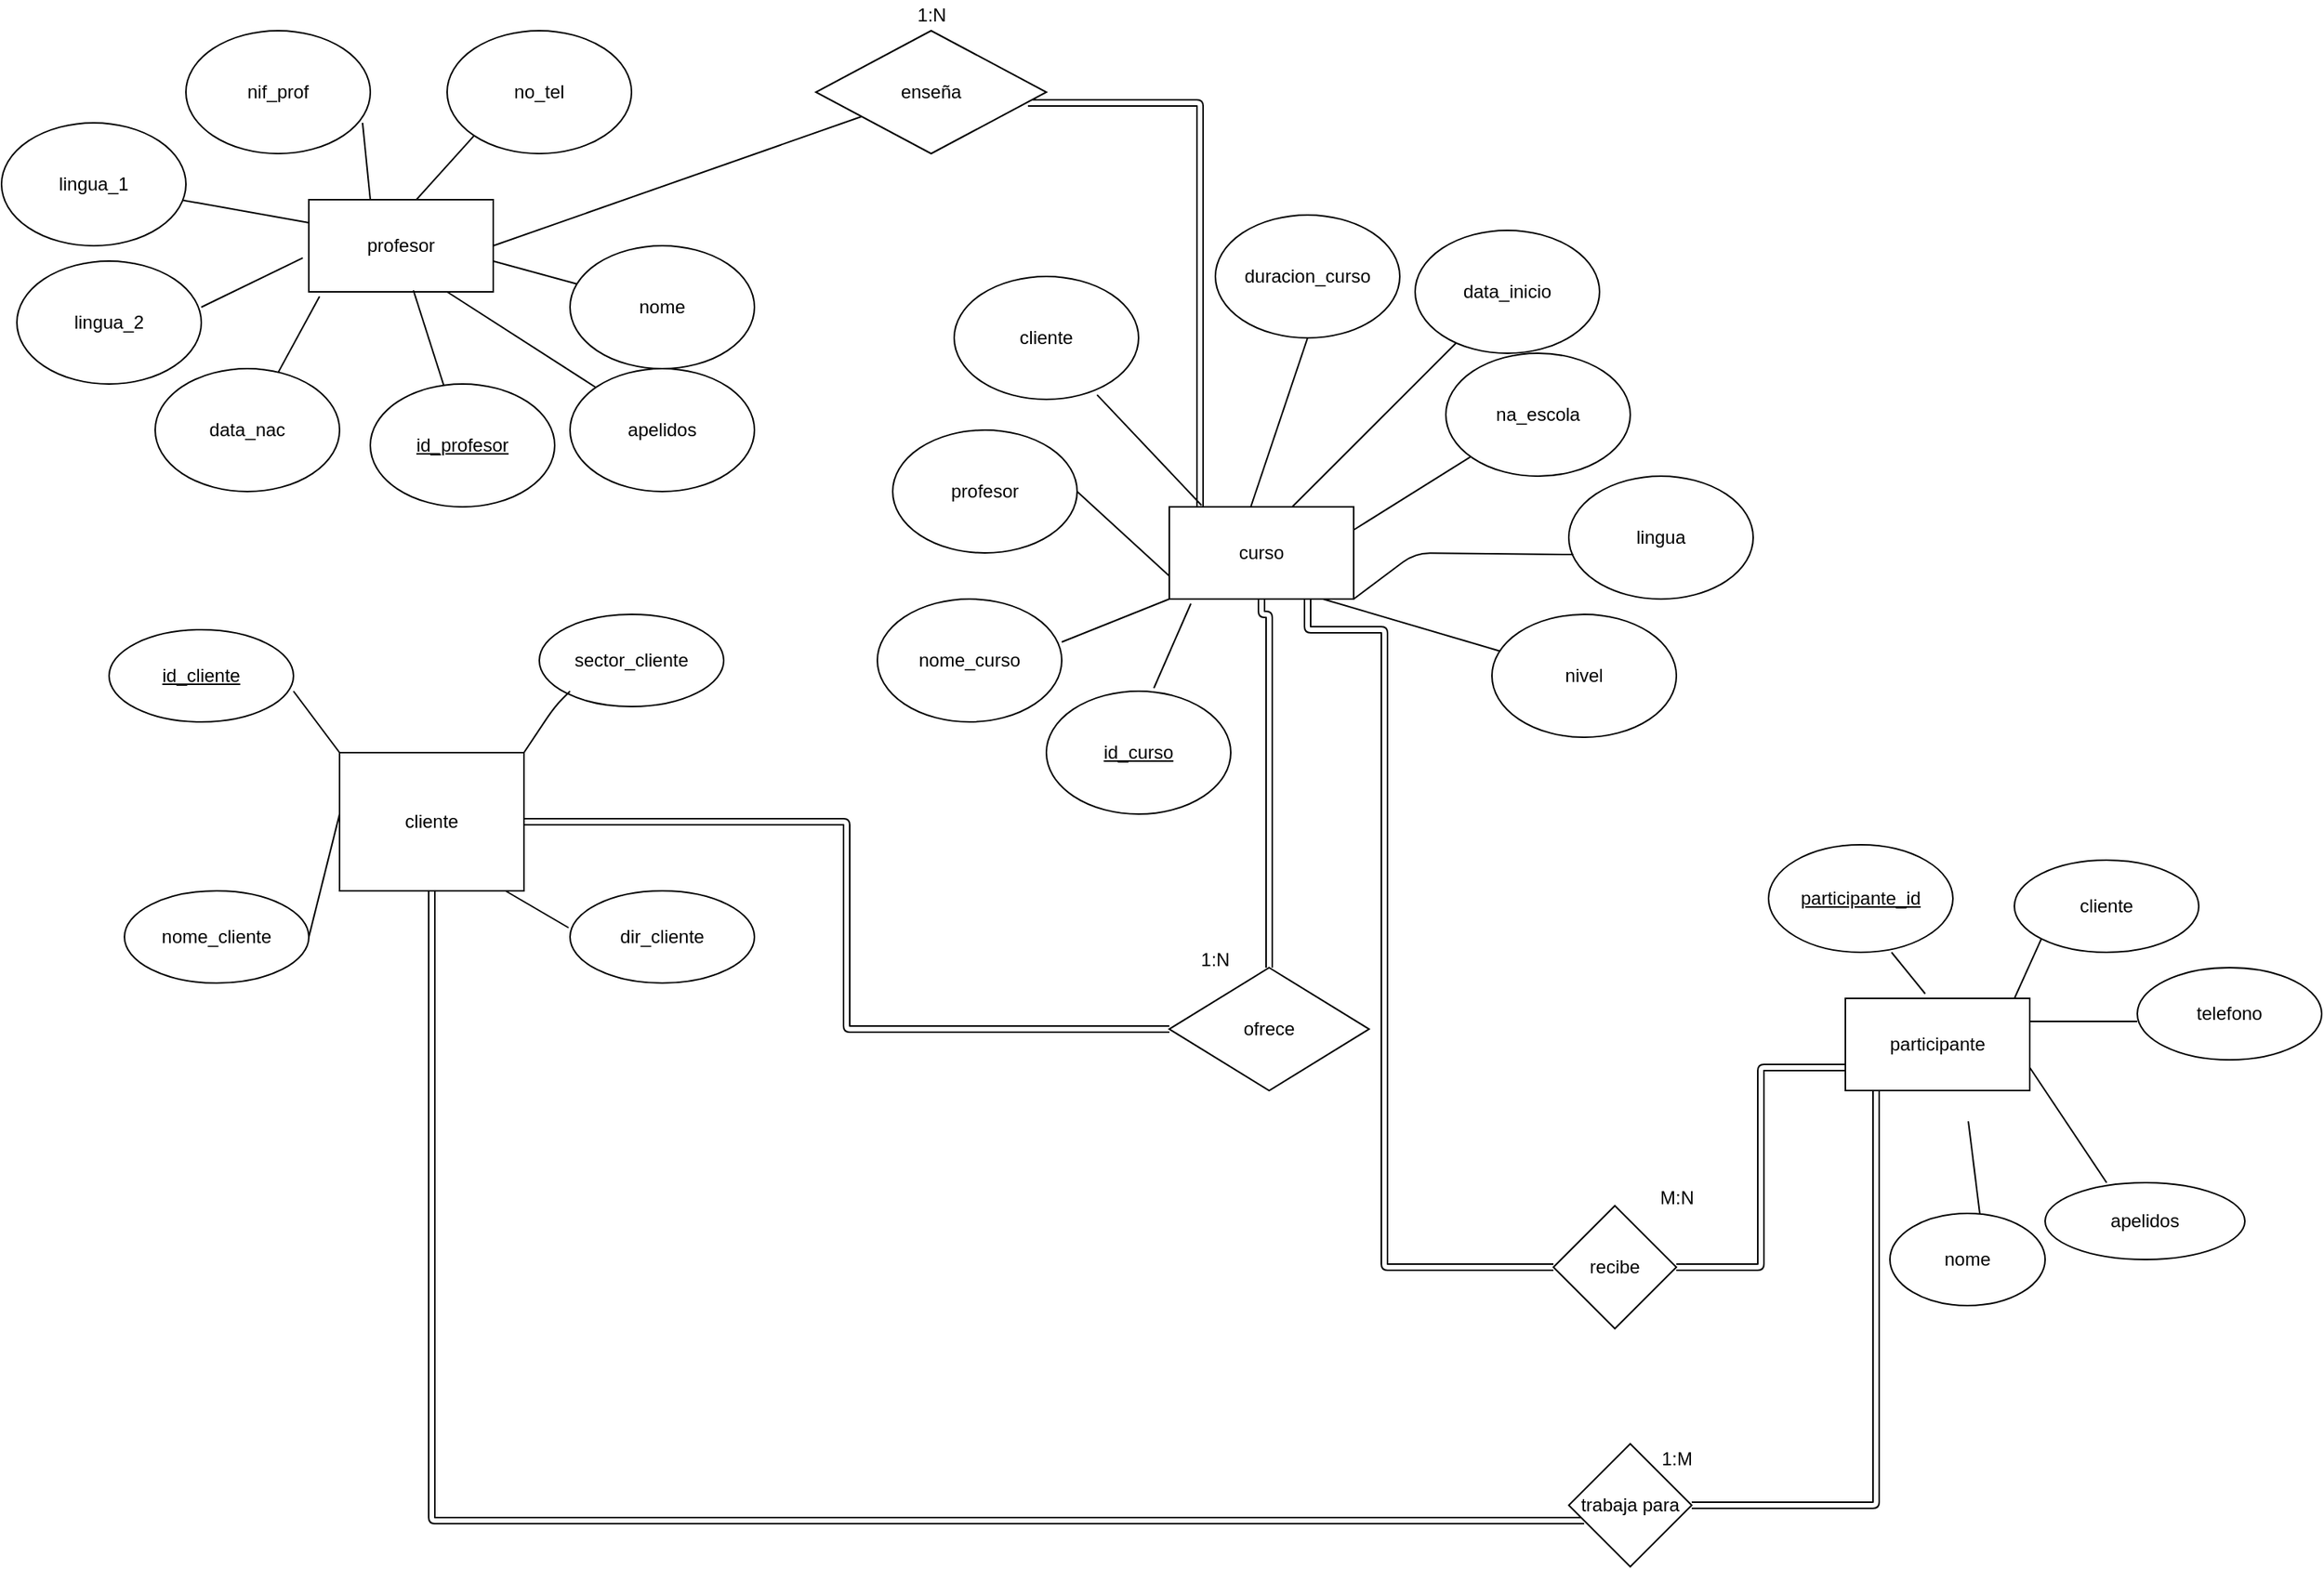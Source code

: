 <mxfile>
    <diagram id="4_j80ZjsGTK7fmihPFIg" name="Página-1">
        <mxGraphModel dx="879" dy="478" grid="1" gridSize="10" guides="1" tooltips="1" connect="1" arrows="1" fold="1" page="1" pageScale="1" pageWidth="827" pageHeight="1169" math="0" shadow="0">
            <root>
                <mxCell id="0"/>
                <mxCell id="1" parent="0"/>
                <mxCell id="2" value="profesor" style="rounded=0;whiteSpace=wrap;html=1;" vertex="1" parent="1">
                    <mxGeometry x="220" y="200" width="120" height="60" as="geometry"/>
                </mxCell>
                <mxCell id="3" value="nif_prof" style="ellipse;whiteSpace=wrap;html=1;" vertex="1" parent="1">
                    <mxGeometry x="140" y="90" width="120" height="80" as="geometry"/>
                </mxCell>
                <mxCell id="4" value="" style="endArrow=none;html=1;entryX=0.958;entryY=0.75;entryDx=0;entryDy=0;entryPerimeter=0;" edge="1" parent="1" target="3">
                    <mxGeometry width="50" height="50" relative="1" as="geometry">
                        <mxPoint x="260" y="200" as="sourcePoint"/>
                        <mxPoint x="230" y="150" as="targetPoint"/>
                    </mxGeometry>
                </mxCell>
                <mxCell id="5" value="no_tel" style="ellipse;whiteSpace=wrap;html=1;" vertex="1" parent="1">
                    <mxGeometry x="310" y="90" width="120" height="80" as="geometry"/>
                </mxCell>
                <mxCell id="6" value="nome" style="ellipse;whiteSpace=wrap;html=1;" vertex="1" parent="1">
                    <mxGeometry x="390" y="230" width="120" height="80" as="geometry"/>
                </mxCell>
                <mxCell id="7" value="apelidos" style="ellipse;whiteSpace=wrap;html=1;" vertex="1" parent="1">
                    <mxGeometry x="390" y="310" width="120" height="80" as="geometry"/>
                </mxCell>
                <mxCell id="8" value="id_profesor" style="ellipse;whiteSpace=wrap;html=1;fontStyle=4" vertex="1" parent="1">
                    <mxGeometry x="260" y="320" width="120" height="80" as="geometry"/>
                </mxCell>
                <mxCell id="9" value="data_nac" style="ellipse;whiteSpace=wrap;html=1;" vertex="1" parent="1">
                    <mxGeometry x="120" y="310" width="120" height="80" as="geometry"/>
                </mxCell>
                <mxCell id="10" value="" style="endArrow=none;html=1;entryX=0;entryY=1;entryDx=0;entryDy=0;" edge="1" parent="1" target="5">
                    <mxGeometry width="50" height="50" relative="1" as="geometry">
                        <mxPoint x="290" y="200" as="sourcePoint"/>
                        <mxPoint x="164.96" y="160" as="targetPoint"/>
                    </mxGeometry>
                </mxCell>
                <mxCell id="12" value="" style="endArrow=none;html=1;exitX=0.058;exitY=1.05;exitDx=0;exitDy=0;exitPerimeter=0;" edge="1" parent="1" source="2" target="9">
                    <mxGeometry width="50" height="50" relative="1" as="geometry">
                        <mxPoint x="220" y="270" as="sourcePoint"/>
                        <mxPoint x="174.96" y="170" as="targetPoint"/>
                    </mxGeometry>
                </mxCell>
                <mxCell id="13" value="" style="endArrow=none;html=1;exitX=0.567;exitY=0.983;exitDx=0;exitDy=0;exitPerimeter=0;" edge="1" parent="1" source="2" target="8">
                    <mxGeometry width="50" height="50" relative="1" as="geometry">
                        <mxPoint x="290" y="270" as="sourcePoint"/>
                        <mxPoint x="184.96" y="180" as="targetPoint"/>
                    </mxGeometry>
                </mxCell>
                <mxCell id="14" value="" style="endArrow=none;html=1;" edge="1" parent="1" target="6">
                    <mxGeometry width="50" height="50" relative="1" as="geometry">
                        <mxPoint x="340" y="240" as="sourcePoint"/>
                        <mxPoint x="194.96" y="190" as="targetPoint"/>
                    </mxGeometry>
                </mxCell>
                <mxCell id="15" value="" style="endArrow=none;html=1;" edge="1" parent="1" target="7">
                    <mxGeometry width="50" height="50" relative="1" as="geometry">
                        <mxPoint x="310" y="260" as="sourcePoint"/>
                        <mxPoint x="204.96" y="200" as="targetPoint"/>
                    </mxGeometry>
                </mxCell>
                <mxCell id="16" value="lingua_1" style="ellipse;whiteSpace=wrap;html=1;" vertex="1" parent="1">
                    <mxGeometry x="20" y="150" width="120" height="80" as="geometry"/>
                </mxCell>
                <mxCell id="18" value="lingua_2" style="ellipse;whiteSpace=wrap;html=1;" vertex="1" parent="1">
                    <mxGeometry x="30" y="240" width="120" height="80" as="geometry"/>
                </mxCell>
                <mxCell id="25" value="" style="endArrow=none;html=1;exitX=-0.033;exitY=0.633;exitDx=0;exitDy=0;exitPerimeter=0;" edge="1" parent="1" source="2">
                    <mxGeometry width="50" height="50" relative="1" as="geometry">
                        <mxPoint x="210" y="240" as="sourcePoint"/>
                        <mxPoint x="150" y="270" as="targetPoint"/>
                    </mxGeometry>
                </mxCell>
                <mxCell id="26" value="" style="endArrow=none;html=1;exitX=0;exitY=0.25;exitDx=0;exitDy=0;" edge="1" parent="1" source="2" target="16">
                    <mxGeometry width="50" height="50" relative="1" as="geometry">
                        <mxPoint x="210" y="220" as="sourcePoint"/>
                        <mxPoint x="160" y="280" as="targetPoint"/>
                    </mxGeometry>
                </mxCell>
                <mxCell id="115" style="edgeStyle=orthogonalEdgeStyle;shape=link;html=1;entryX=0;entryY=0.5;entryDx=0;entryDy=0;" edge="1" parent="1" source="27" target="65">
                    <mxGeometry relative="1" as="geometry">
                        <mxPoint x="640" y="730" as="targetPoint"/>
                    </mxGeometry>
                </mxCell>
                <mxCell id="122" style="edgeStyle=orthogonalEdgeStyle;shape=link;curved=1;html=1;" edge="1" parent="1" source="27" target="106">
                    <mxGeometry relative="1" as="geometry">
                        <mxPoint x="300" y="1040" as="targetPoint"/>
                        <Array as="points">
                            <mxPoint x="300" y="1060"/>
                        </Array>
                    </mxGeometry>
                </mxCell>
                <mxCell id="27" value="cliente" style="rounded=0;whiteSpace=wrap;html=1;" vertex="1" parent="1">
                    <mxGeometry x="240" y="560" width="120" height="90" as="geometry"/>
                </mxCell>
                <mxCell id="29" value="nome_cliente" style="ellipse;whiteSpace=wrap;html=1;rounded=0;" vertex="1" parent="1">
                    <mxGeometry x="100" y="650" width="120" height="60" as="geometry"/>
                </mxCell>
                <mxCell id="31" value="" style="endArrow=none;html=1;exitX=1;exitY=0.5;exitDx=0;exitDy=0;" edge="1" parent="1" source="29">
                    <mxGeometry width="50" height="50" relative="1" as="geometry">
                        <mxPoint x="175" y="610" as="sourcePoint"/>
                        <mxPoint x="240" y="600" as="targetPoint"/>
                    </mxGeometry>
                </mxCell>
                <mxCell id="33" value="sector_cliente" style="ellipse;whiteSpace=wrap;html=1;rounded=0;" vertex="1" parent="1">
                    <mxGeometry x="370" y="470" width="120" height="60" as="geometry"/>
                </mxCell>
                <mxCell id="34" value="&lt;u&gt;id_cliente&lt;/u&gt;" style="ellipse;whiteSpace=wrap;html=1;rounded=0;" vertex="1" parent="1">
                    <mxGeometry x="90" y="480" width="120" height="60" as="geometry"/>
                </mxCell>
                <mxCell id="35" value="dir_cliente" style="ellipse;whiteSpace=wrap;html=1;rounded=0;" vertex="1" parent="1">
                    <mxGeometry x="390" y="650" width="120" height="60" as="geometry"/>
                </mxCell>
                <mxCell id="36" value="" style="endArrow=none;html=1;exitX=-0.008;exitY=0.4;exitDx=0;exitDy=0;exitPerimeter=0;entryX=0.9;entryY=1;entryDx=0;entryDy=0;entryPerimeter=0;" edge="1" parent="1" source="35" target="27">
                    <mxGeometry width="50" height="50" relative="1" as="geometry">
                        <mxPoint x="230" y="690" as="sourcePoint"/>
                        <mxPoint x="250" y="610" as="targetPoint"/>
                    </mxGeometry>
                </mxCell>
                <mxCell id="37" value="" style="endArrow=none;html=1;exitX=0;exitY=0;exitDx=0;exitDy=0;" edge="1" parent="1" source="27">
                    <mxGeometry width="50" height="50" relative="1" as="geometry">
                        <mxPoint x="320" y="520" as="sourcePoint"/>
                        <mxPoint x="210" y="520" as="targetPoint"/>
                    </mxGeometry>
                </mxCell>
                <mxCell id="38" value="" style="endArrow=none;html=1;exitX=1;exitY=0;exitDx=0;exitDy=0;" edge="1" parent="1" source="27">
                    <mxGeometry width="50" height="50" relative="1" as="geometry">
                        <mxPoint x="350" y="550" as="sourcePoint"/>
                        <mxPoint x="390" y="520" as="targetPoint"/>
                        <Array as="points">
                            <mxPoint x="380" y="530"/>
                        </Array>
                    </mxGeometry>
                </mxCell>
                <mxCell id="128" style="edgeStyle=orthogonalEdgeStyle;shape=link;curved=1;html=1;entryX=0.92;entryY=0.588;entryDx=0;entryDy=0;entryPerimeter=0;" edge="1" parent="1" source="39" target="76">
                    <mxGeometry relative="1" as="geometry">
                        <Array as="points">
                            <mxPoint x="800" y="137"/>
                        </Array>
                    </mxGeometry>
                </mxCell>
                <mxCell id="39" value="curso" style="rounded=0;whiteSpace=wrap;html=1;" vertex="1" parent="1">
                    <mxGeometry x="780" y="400" width="120" height="60" as="geometry"/>
                </mxCell>
                <mxCell id="40" value="data_inicio" style="ellipse;whiteSpace=wrap;html=1;" vertex="1" parent="1">
                    <mxGeometry x="940" y="220" width="120" height="80" as="geometry"/>
                </mxCell>
                <mxCell id="41" value="lingua" style="ellipse;whiteSpace=wrap;html=1;" vertex="1" parent="1">
                    <mxGeometry x="1040" y="380" width="120" height="80" as="geometry"/>
                </mxCell>
                <mxCell id="42" value="nivel" style="ellipse;whiteSpace=wrap;html=1;" vertex="1" parent="1">
                    <mxGeometry x="990" y="470" width="120" height="80" as="geometry"/>
                </mxCell>
                <mxCell id="43" value="cliente" style="ellipse;whiteSpace=wrap;html=1;" vertex="1" parent="1">
                    <mxGeometry x="640" y="250" width="120" height="80" as="geometry"/>
                </mxCell>
                <mxCell id="44" value="na_escola" style="ellipse;whiteSpace=wrap;html=1;" vertex="1" parent="1">
                    <mxGeometry x="960" y="300" width="120" height="80" as="geometry"/>
                </mxCell>
                <mxCell id="45" value="profesor" style="ellipse;whiteSpace=wrap;html=1;" vertex="1" parent="1">
                    <mxGeometry x="600" y="350" width="120" height="80" as="geometry"/>
                </mxCell>
                <mxCell id="46" value="&lt;u&gt;id_curso&lt;/u&gt;" style="ellipse;whiteSpace=wrap;html=1;" vertex="1" parent="1">
                    <mxGeometry x="700" y="520" width="120" height="80" as="geometry"/>
                </mxCell>
                <mxCell id="47" value="nome_curso" style="ellipse;whiteSpace=wrap;html=1;" vertex="1" parent="1">
                    <mxGeometry x="590" y="460" width="120" height="80" as="geometry"/>
                </mxCell>
                <mxCell id="48" value="duracion_curso" style="ellipse;whiteSpace=wrap;html=1;" vertex="1" parent="1">
                    <mxGeometry x="810" y="210" width="120" height="80" as="geometry"/>
                </mxCell>
                <mxCell id="50" value="" style="endArrow=none;html=1;entryX=0.775;entryY=0.963;entryDx=0;entryDy=0;entryPerimeter=0;exitX=0.175;exitY=-0.017;exitDx=0;exitDy=0;exitPerimeter=0;" edge="1" parent="1" source="39" target="43">
                    <mxGeometry width="50" height="50" relative="1" as="geometry">
                        <mxPoint x="800" y="390" as="sourcePoint"/>
                        <mxPoint x="680" y="260" as="targetPoint"/>
                    </mxGeometry>
                </mxCell>
                <mxCell id="52" value="" style="endArrow=none;html=1;entryX=1;entryY=0.5;entryDx=0;entryDy=0;exitX=0;exitY=0.75;exitDx=0;exitDy=0;" edge="1" parent="1" source="39" target="45">
                    <mxGeometry width="50" height="50" relative="1" as="geometry">
                        <mxPoint x="780" y="451.94" as="sourcePoint"/>
                        <mxPoint x="712" y="380.0" as="targetPoint"/>
                    </mxGeometry>
                </mxCell>
                <mxCell id="53" value="" style="endArrow=none;html=1;entryX=1;entryY=0.35;entryDx=0;entryDy=0;exitX=0;exitY=1;exitDx=0;exitDy=0;entryPerimeter=0;" edge="1" parent="1" source="39" target="47">
                    <mxGeometry width="50" height="50" relative="1" as="geometry">
                        <mxPoint x="780" y="505" as="sourcePoint"/>
                        <mxPoint x="720" y="450" as="targetPoint"/>
                    </mxGeometry>
                </mxCell>
                <mxCell id="54" value="" style="endArrow=none;html=1;entryX=0.583;entryY=-0.025;entryDx=0;entryDy=0;exitX=0.117;exitY=1.05;exitDx=0;exitDy=0;entryPerimeter=0;exitPerimeter=0;" edge="1" parent="1" source="39" target="46">
                    <mxGeometry width="50" height="50" relative="1" as="geometry">
                        <mxPoint x="790" y="470" as="sourcePoint"/>
                        <mxPoint x="720" y="498" as="targetPoint"/>
                    </mxGeometry>
                </mxCell>
                <mxCell id="55" value="" style="endArrow=none;html=1;exitX=0.833;exitY=1;exitDx=0;exitDy=0;exitPerimeter=0;" edge="1" parent="1" source="39" target="42">
                    <mxGeometry width="50" height="50" relative="1" as="geometry">
                        <mxPoint x="880" y="470" as="sourcePoint"/>
                        <mxPoint x="779.96" y="528" as="targetPoint"/>
                    </mxGeometry>
                </mxCell>
                <mxCell id="56" value="" style="endArrow=none;html=1;exitX=1;exitY=1;exitDx=0;exitDy=0;entryX=0.025;entryY=0.638;entryDx=0;entryDy=0;entryPerimeter=0;" edge="1" parent="1" source="39" target="41">
                    <mxGeometry width="50" height="50" relative="1" as="geometry">
                        <mxPoint x="889.96" y="470" as="sourcePoint"/>
                        <mxPoint x="915.864" y="541.126" as="targetPoint"/>
                        <Array as="points">
                            <mxPoint x="940" y="430"/>
                        </Array>
                    </mxGeometry>
                </mxCell>
                <mxCell id="58" value="" style="endArrow=none;html=1;entryX=0.5;entryY=1;entryDx=0;entryDy=0;exitX=0.442;exitY=0;exitDx=0;exitDy=0;exitPerimeter=0;" edge="1" parent="1" source="39" target="48">
                    <mxGeometry width="50" height="50" relative="1" as="geometry">
                        <mxPoint x="900" y="361.94" as="sourcePoint"/>
                        <mxPoint x="832" y="290.0" as="targetPoint"/>
                    </mxGeometry>
                </mxCell>
                <mxCell id="60" value="" style="endArrow=none;html=1;" edge="1" parent="1" target="40">
                    <mxGeometry width="50" height="50" relative="1" as="geometry">
                        <mxPoint x="860" y="400" as="sourcePoint"/>
                        <mxPoint x="842" y="300" as="targetPoint"/>
                    </mxGeometry>
                </mxCell>
                <mxCell id="61" value="" style="endArrow=none;html=1;exitX=1;exitY=0.25;exitDx=0;exitDy=0;" edge="1" parent="1" source="39" target="44">
                    <mxGeometry width="50" height="50" relative="1" as="geometry">
                        <mxPoint x="870" y="410" as="sourcePoint"/>
                        <mxPoint x="940" y="400" as="targetPoint"/>
                    </mxGeometry>
                </mxCell>
                <mxCell id="124" style="edgeStyle=orthogonalEdgeStyle;shape=link;curved=1;html=1;entryX=0.5;entryY=1;entryDx=0;entryDy=0;" edge="1" parent="1" source="65" target="39">
                    <mxGeometry relative="1" as="geometry">
                        <Array as="points">
                            <mxPoint x="845" y="470"/>
                            <mxPoint x="840" y="470"/>
                        </Array>
                    </mxGeometry>
                </mxCell>
                <mxCell id="65" value="ofrece" style="rhombus;whiteSpace=wrap;html=1;" vertex="1" parent="1">
                    <mxGeometry x="780" y="700" width="130" height="80" as="geometry"/>
                </mxCell>
                <mxCell id="73" value="1:N" style="text;html=1;strokeColor=none;fillColor=none;align=center;verticalAlign=middle;whiteSpace=wrap;rounded=0;" vertex="1" parent="1">
                    <mxGeometry x="780" y="680" width="60" height="30" as="geometry"/>
                </mxCell>
                <mxCell id="76" value="enseña" style="rhombus;whiteSpace=wrap;html=1;" vertex="1" parent="1">
                    <mxGeometry x="550" y="90" width="150" height="80" as="geometry"/>
                </mxCell>
                <mxCell id="78" value="1:N" style="text;html=1;align=center;verticalAlign=middle;resizable=0;points=[];autosize=1;strokeColor=none;fillColor=none;" vertex="1" parent="1">
                    <mxGeometry x="610" y="70" width="30" height="20" as="geometry"/>
                </mxCell>
                <mxCell id="81" value="participante" style="rounded=0;whiteSpace=wrap;html=1;" vertex="1" parent="1">
                    <mxGeometry x="1220" y="720" width="120" height="60" as="geometry"/>
                </mxCell>
                <mxCell id="82" value="&lt;u&gt;participante_id&lt;/u&gt;" style="ellipse;whiteSpace=wrap;html=1;" vertex="1" parent="1">
                    <mxGeometry x="1170" y="620" width="120" height="70" as="geometry"/>
                </mxCell>
                <mxCell id="83" value="cliente" style="ellipse;whiteSpace=wrap;html=1;" vertex="1" parent="1">
                    <mxGeometry x="1330" y="630" width="120" height="60" as="geometry"/>
                </mxCell>
                <mxCell id="84" value="telefono" style="ellipse;whiteSpace=wrap;html=1;" vertex="1" parent="1">
                    <mxGeometry x="1410" y="700" width="120" height="60" as="geometry"/>
                </mxCell>
                <mxCell id="85" value="apelidos" style="ellipse;whiteSpace=wrap;html=1;" vertex="1" parent="1">
                    <mxGeometry x="1350" y="840" width="130" height="50" as="geometry"/>
                </mxCell>
                <mxCell id="86" value="nome" style="ellipse;whiteSpace=wrap;html=1;" vertex="1" parent="1">
                    <mxGeometry x="1249" y="860" width="101" height="60" as="geometry"/>
                </mxCell>
                <mxCell id="90" value="" style="endArrow=none;html=1;exitX=0.579;exitY=0;exitDx=0;exitDy=0;exitPerimeter=0;" edge="1" parent="1" source="86">
                    <mxGeometry width="50" height="50" relative="1" as="geometry">
                        <mxPoint x="1300" y="780" as="sourcePoint"/>
                        <mxPoint x="1300" y="800" as="targetPoint"/>
                    </mxGeometry>
                </mxCell>
                <mxCell id="91" value="" style="endArrow=none;html=1;entryX=0.667;entryY=1;entryDx=0;entryDy=0;entryPerimeter=0;exitX=0.433;exitY=-0.05;exitDx=0;exitDy=0;exitPerimeter=0;" edge="1" parent="1" source="81" target="82">
                    <mxGeometry width="50" height="50" relative="1" as="geometry">
                        <mxPoint x="1270" y="710" as="sourcePoint"/>
                        <mxPoint x="1350" y="730" as="targetPoint"/>
                    </mxGeometry>
                </mxCell>
                <mxCell id="92" value="" style="endArrow=none;html=1;entryX=0;entryY=1;entryDx=0;entryDy=0;exitX=0.917;exitY=0;exitDx=0;exitDy=0;exitPerimeter=0;" edge="1" parent="1" source="81" target="83">
                    <mxGeometry width="50" height="50" relative="1" as="geometry">
                        <mxPoint x="1330" y="710" as="sourcePoint"/>
                        <mxPoint x="1350" y="730" as="targetPoint"/>
                    </mxGeometry>
                </mxCell>
                <mxCell id="93" value="" style="endArrow=none;html=1;exitX=1;exitY=0.25;exitDx=0;exitDy=0;" edge="1" parent="1" source="81">
                    <mxGeometry width="50" height="50" relative="1" as="geometry">
                        <mxPoint x="1350" y="750" as="sourcePoint"/>
                        <mxPoint x="1410" y="735" as="targetPoint"/>
                    </mxGeometry>
                </mxCell>
                <mxCell id="95" value="" style="endArrow=none;html=1;exitX=0.308;exitY=0;exitDx=0;exitDy=0;exitPerimeter=0;entryX=1;entryY=0.75;entryDx=0;entryDy=0;" edge="1" parent="1" source="85" target="81">
                    <mxGeometry width="50" height="50" relative="1" as="geometry">
                        <mxPoint x="1300" y="780" as="sourcePoint"/>
                        <mxPoint x="1350" y="730" as="targetPoint"/>
                    </mxGeometry>
                </mxCell>
                <mxCell id="120" style="edgeStyle=elbowEdgeStyle;shape=link;html=1;entryX=0;entryY=0.75;entryDx=0;entryDy=0;" edge="1" parent="1" source="99" target="81">
                    <mxGeometry relative="1" as="geometry"/>
                </mxCell>
                <mxCell id="129" style="edgeStyle=orthogonalEdgeStyle;shape=link;curved=1;html=1;entryX=0.75;entryY=1;entryDx=0;entryDy=0;" edge="1" parent="1" source="99" target="39">
                    <mxGeometry relative="1" as="geometry">
                        <Array as="points">
                            <mxPoint x="920" y="895"/>
                            <mxPoint x="920" y="480"/>
                            <mxPoint x="870" y="480"/>
                        </Array>
                    </mxGeometry>
                </mxCell>
                <mxCell id="99" value="recibe" style="rhombus;whiteSpace=wrap;html=1;" vertex="1" parent="1">
                    <mxGeometry x="1030" y="855" width="80" height="80" as="geometry"/>
                </mxCell>
                <mxCell id="103" value="M:N" style="text;html=1;align=center;verticalAlign=middle;resizable=0;points=[];autosize=1;strokeColor=none;fillColor=none;" vertex="1" parent="1">
                    <mxGeometry x="1090" y="840" width="40" height="20" as="geometry"/>
                </mxCell>
                <mxCell id="123" style="edgeStyle=orthogonalEdgeStyle;shape=link;curved=1;html=1;" edge="1" parent="1" source="106" target="81">
                    <mxGeometry relative="1" as="geometry">
                        <mxPoint x="1240" y="790" as="targetPoint"/>
                        <Array as="points">
                            <mxPoint x="1240" y="1050"/>
                        </Array>
                    </mxGeometry>
                </mxCell>
                <mxCell id="106" value="trabaja para" style="rhombus;whiteSpace=wrap;html=1;" vertex="1" parent="1">
                    <mxGeometry x="1040" y="1010" width="80" height="80" as="geometry"/>
                </mxCell>
                <mxCell id="107" value="1:M" style="text;html=1;align=center;verticalAlign=middle;resizable=0;points=[];autosize=1;strokeColor=none;fillColor=none;" vertex="1" parent="1">
                    <mxGeometry x="1090" y="1010" width="40" height="20" as="geometry"/>
                </mxCell>
                <mxCell id="125" value="" style="endArrow=none;html=1;curved=1;" edge="1" parent="1" target="76">
                    <mxGeometry width="50" height="50" relative="1" as="geometry">
                        <mxPoint x="340" y="230" as="sourcePoint"/>
                        <mxPoint x="390" y="180" as="targetPoint"/>
                    </mxGeometry>
                </mxCell>
            </root>
        </mxGraphModel>
    </diagram>
</mxfile>